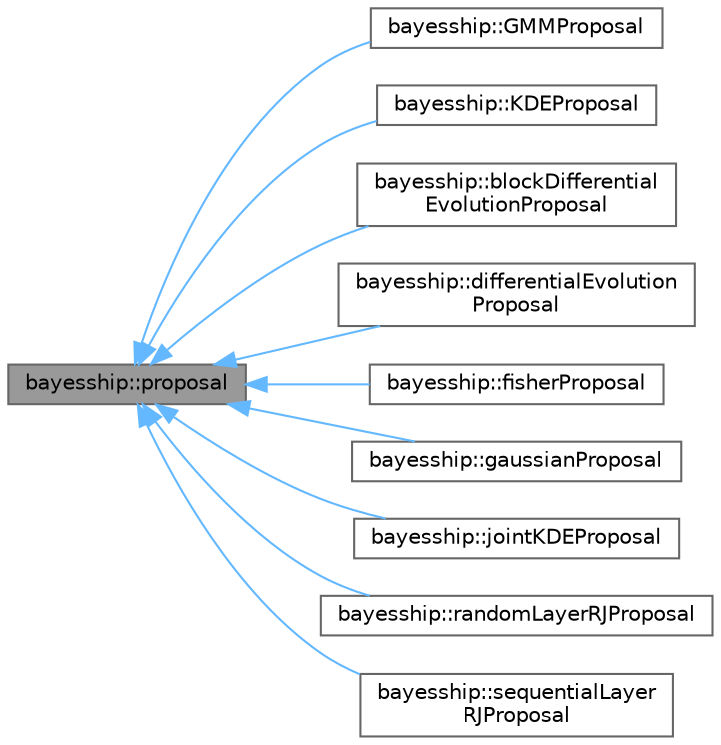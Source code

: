 digraph "bayesship::proposal"
{
 // LATEX_PDF_SIZE
  bgcolor="transparent";
  edge [fontname=Helvetica,fontsize=10,labelfontname=Helvetica,labelfontsize=10];
  node [fontname=Helvetica,fontsize=10,shape=box,height=0.2,width=0.4];
  rankdir="LR";
  Node1 [label="bayesship::proposal",height=0.2,width=0.4,color="gray40", fillcolor="grey60", style="filled", fontcolor="black",tooltip=" "];
  Node1 -> Node2 [dir="back",color="steelblue1",style="solid"];
  Node2 [label="bayesship::GMMProposal",height=0.2,width=0.4,color="gray40", fillcolor="white", style="filled",URL="$classbayesship_1_1GMMProposal.html",tooltip=" "];
  Node1 -> Node3 [dir="back",color="steelblue1",style="solid"];
  Node3 [label="bayesship::KDEProposal",height=0.2,width=0.4,color="gray40", fillcolor="white", style="filled",URL="$classbayesship_1_1KDEProposal.html",tooltip=" "];
  Node1 -> Node4 [dir="back",color="steelblue1",style="solid"];
  Node4 [label="bayesship::blockDifferential\lEvolutionProposal",height=0.2,width=0.4,color="gray40", fillcolor="white", style="filled",URL="$classbayesship_1_1blockDifferentialEvolutionProposal.html",tooltip=" "];
  Node1 -> Node5 [dir="back",color="steelblue1",style="solid"];
  Node5 [label="bayesship::differentialEvolution\lProposal",height=0.2,width=0.4,color="gray40", fillcolor="white", style="filled",URL="$classbayesship_1_1differentialEvolutionProposal.html",tooltip=" "];
  Node1 -> Node6 [dir="back",color="steelblue1",style="solid"];
  Node6 [label="bayesship::fisherProposal",height=0.2,width=0.4,color="gray40", fillcolor="white", style="filled",URL="$classbayesship_1_1fisherProposal.html",tooltip=" "];
  Node1 -> Node7 [dir="back",color="steelblue1",style="solid"];
  Node7 [label="bayesship::gaussianProposal",height=0.2,width=0.4,color="gray40", fillcolor="white", style="filled",URL="$classbayesship_1_1gaussianProposal.html",tooltip=" "];
  Node1 -> Node8 [dir="back",color="steelblue1",style="solid"];
  Node8 [label="bayesship::jointKDEProposal",height=0.2,width=0.4,color="gray40", fillcolor="white", style="filled",URL="$classbayesship_1_1jointKDEProposal.html",tooltip=" "];
  Node1 -> Node9 [dir="back",color="steelblue1",style="solid"];
  Node9 [label="bayesship::randomLayerRJProposal",height=0.2,width=0.4,color="gray40", fillcolor="white", style="filled",URL="$classbayesship_1_1randomLayerRJProposal.html",tooltip=" "];
  Node1 -> Node10 [dir="back",color="steelblue1",style="solid"];
  Node10 [label="bayesship::sequentialLayer\lRJProposal",height=0.2,width=0.4,color="gray40", fillcolor="white", style="filled",URL="$classbayesship_1_1sequentialLayerRJProposal.html",tooltip=" "];
}
